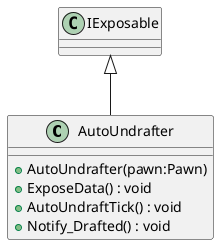 @startuml
class AutoUndrafter {
    + AutoUndrafter(pawn:Pawn)
    + ExposeData() : void
    + AutoUndraftTick() : void
    + Notify_Drafted() : void
}
IExposable <|-- AutoUndrafter
@enduml
